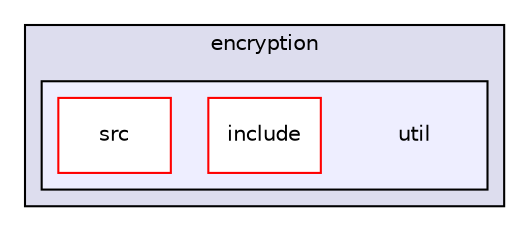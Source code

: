 digraph "/build/FastDeploy/fastdeploy/encryption/util" {
  compound=true
  node [ fontsize="10", fontname="Helvetica"];
  edge [ labelfontsize="10", labelfontname="Helvetica"];
  subgraph clusterdir_db07a059deae8abbfac9d8cec3b78007 {
    graph [ bgcolor="#ddddee", pencolor="black", label="encryption" fontname="Helvetica", fontsize="10", URL="dir_db07a059deae8abbfac9d8cec3b78007.html"]
  subgraph clusterdir_83e60dfe07e9888d820084063b7479c5 {
    graph [ bgcolor="#eeeeff", pencolor="black", label="" URL="dir_83e60dfe07e9888d820084063b7479c5.html"];
    dir_83e60dfe07e9888d820084063b7479c5 [shape=plaintext label="util"];
    dir_f5ec4e360d7d180b47b30d245affd238 [shape=box label="include" color="red" fillcolor="white" style="filled" URL="dir_f5ec4e360d7d180b47b30d245affd238.html"];
    dir_9eb37e3c46f0ae655830fafc46e83aff [shape=box label="src" color="red" fillcolor="white" style="filled" URL="dir_9eb37e3c46f0ae655830fafc46e83aff.html"];
  }
  }
}
